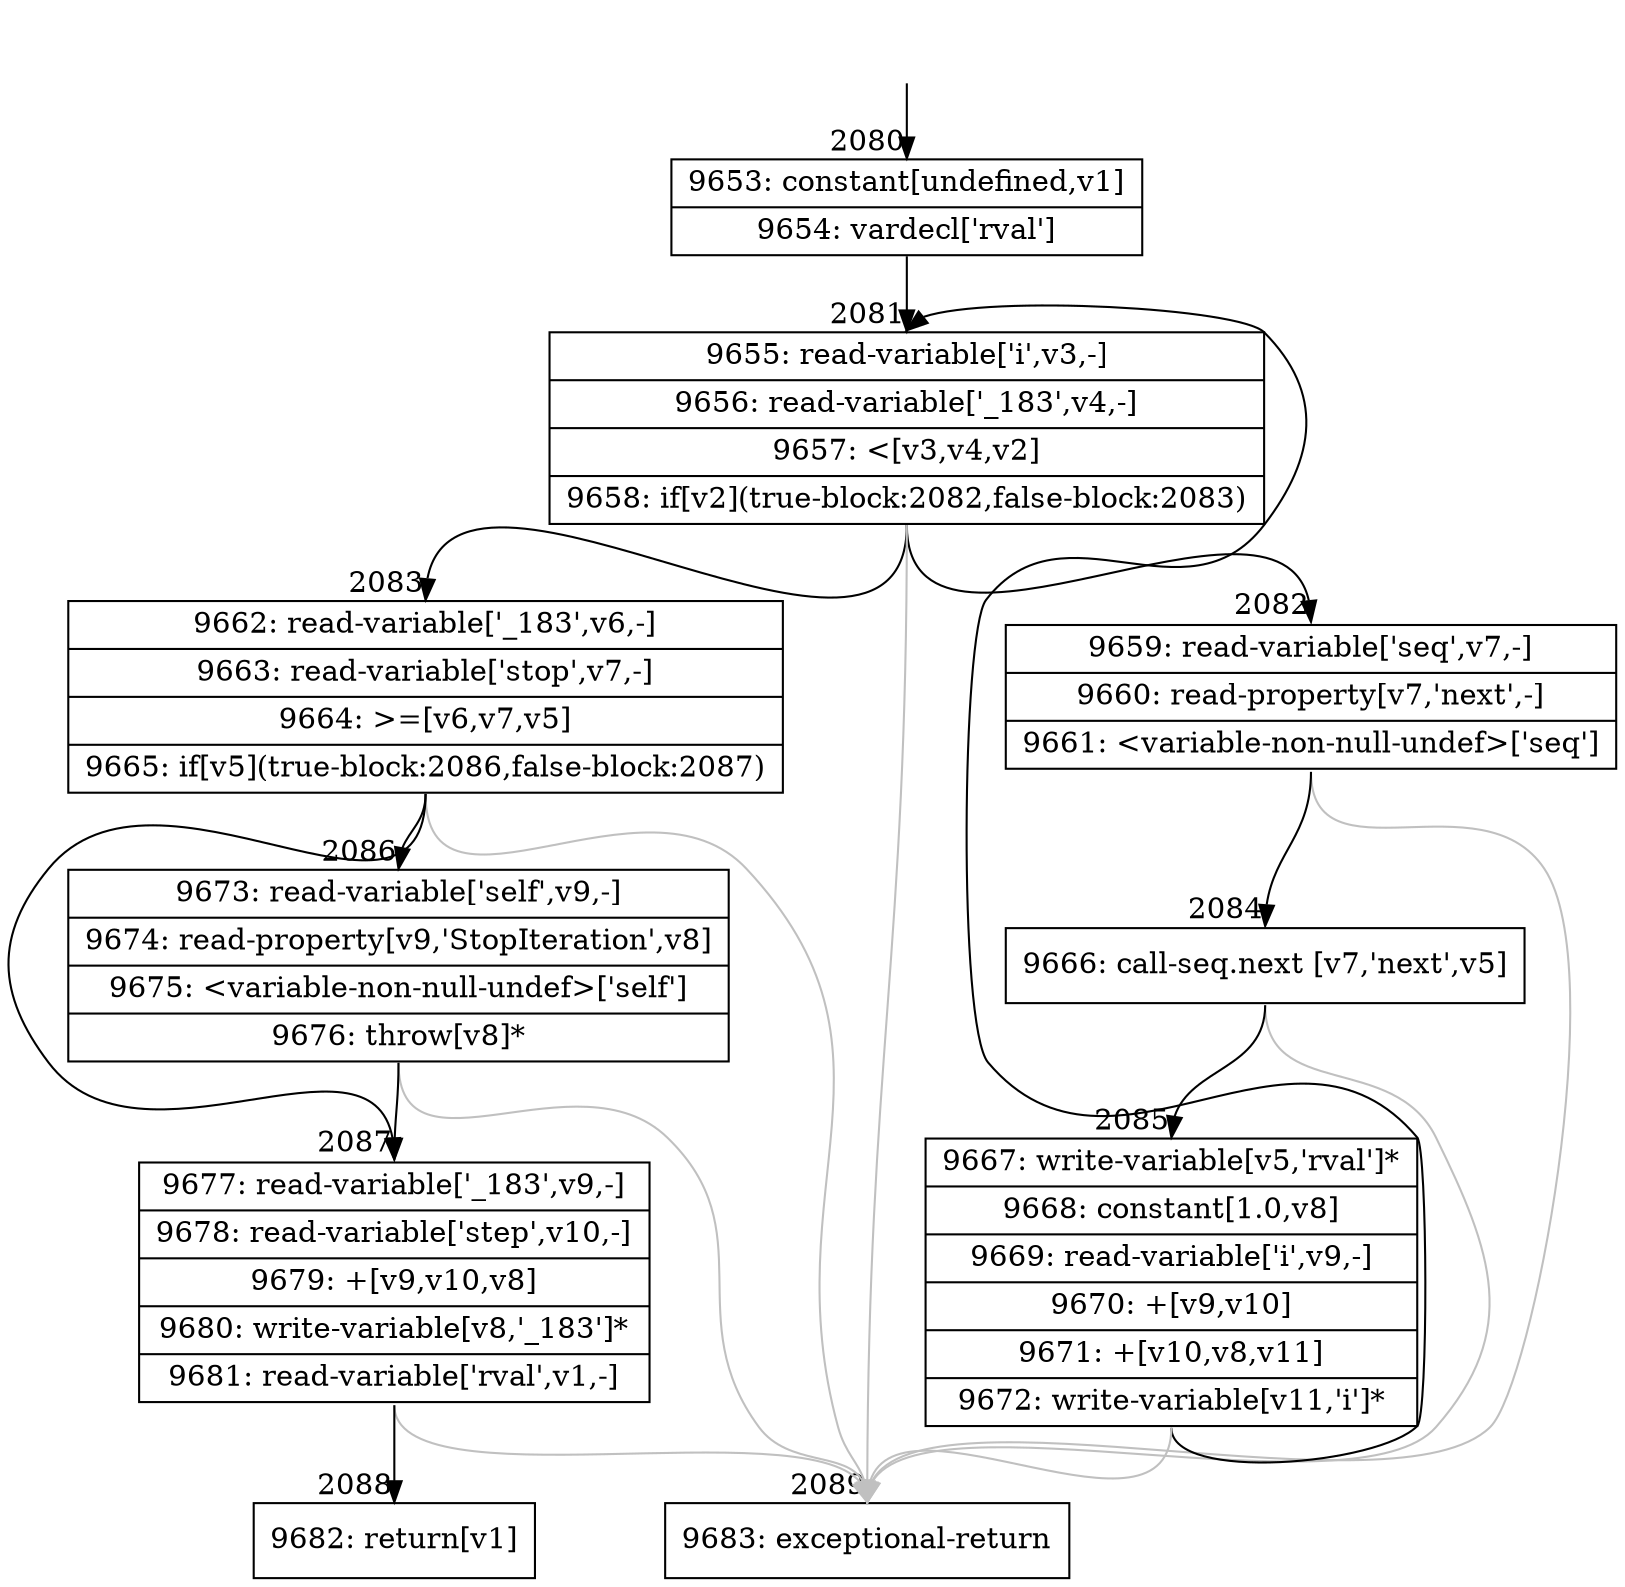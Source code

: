 digraph {
rankdir="TD"
BB_entry154[shape=none,label=""];
BB_entry154 -> BB2080 [tailport=s, headport=n, headlabel="    2080"]
BB2080 [shape=record label="{9653: constant[undefined,v1]|9654: vardecl['rval']}" ] 
BB2080 -> BB2081 [tailport=s, headport=n, headlabel="      2081"]
BB2081 [shape=record label="{9655: read-variable['i',v3,-]|9656: read-variable['_183',v4,-]|9657: \<[v3,v4,v2]|9658: if[v2](true-block:2082,false-block:2083)}" ] 
BB2081 -> BB2082 [tailport=s, headport=n, headlabel="      2082"]
BB2081 -> BB2083 [tailport=s, headport=n, headlabel="      2083"]
BB2081 -> BB2089 [tailport=s, headport=n, color=gray, headlabel="      2089"]
BB2082 [shape=record label="{9659: read-variable['seq',v7,-]|9660: read-property[v7,'next',-]|9661: \<variable-non-null-undef\>['seq']}" ] 
BB2082 -> BB2084 [tailport=s, headport=n, headlabel="      2084"]
BB2082 -> BB2089 [tailport=s, headport=n, color=gray]
BB2083 [shape=record label="{9662: read-variable['_183',v6,-]|9663: read-variable['stop',v7,-]|9664: \>=[v6,v7,v5]|9665: if[v5](true-block:2086,false-block:2087)}" ] 
BB2083 -> BB2086 [tailport=s, headport=n, headlabel="      2086"]
BB2083 -> BB2087 [tailport=s, headport=n, headlabel="      2087"]
BB2083 -> BB2089 [tailport=s, headport=n, color=gray]
BB2084 [shape=record label="{9666: call-seq.next [v7,'next',v5]}" ] 
BB2084 -> BB2085 [tailport=s, headport=n, headlabel="      2085"]
BB2084 -> BB2089 [tailport=s, headport=n, color=gray]
BB2085 [shape=record label="{9667: write-variable[v5,'rval']*|9668: constant[1.0,v8]|9669: read-variable['i',v9,-]|9670: +[v9,v10]|9671: +[v10,v8,v11]|9672: write-variable[v11,'i']*}" ] 
BB2085 -> BB2081 [tailport=s, headport=n]
BB2085 -> BB2089 [tailport=s, headport=n, color=gray]
BB2086 [shape=record label="{9673: read-variable['self',v9,-]|9674: read-property[v9,'StopIteration',v8]|9675: \<variable-non-null-undef\>['self']|9676: throw[v8]*}" ] 
BB2086 -> BB2087 [tailport=s, headport=n]
BB2086 -> BB2089 [tailport=s, headport=n, color=gray]
BB2087 [shape=record label="{9677: read-variable['_183',v9,-]|9678: read-variable['step',v10,-]|9679: +[v9,v10,v8]|9680: write-variable[v8,'_183']*|9681: read-variable['rval',v1,-]}" ] 
BB2087 -> BB2088 [tailport=s, headport=n, headlabel="      2088"]
BB2087 -> BB2089 [tailport=s, headport=n, color=gray]
BB2088 [shape=record label="{9682: return[v1]}" ] 
BB2089 [shape=record label="{9683: exceptional-return}" ] 
//#$~ 1264
}
